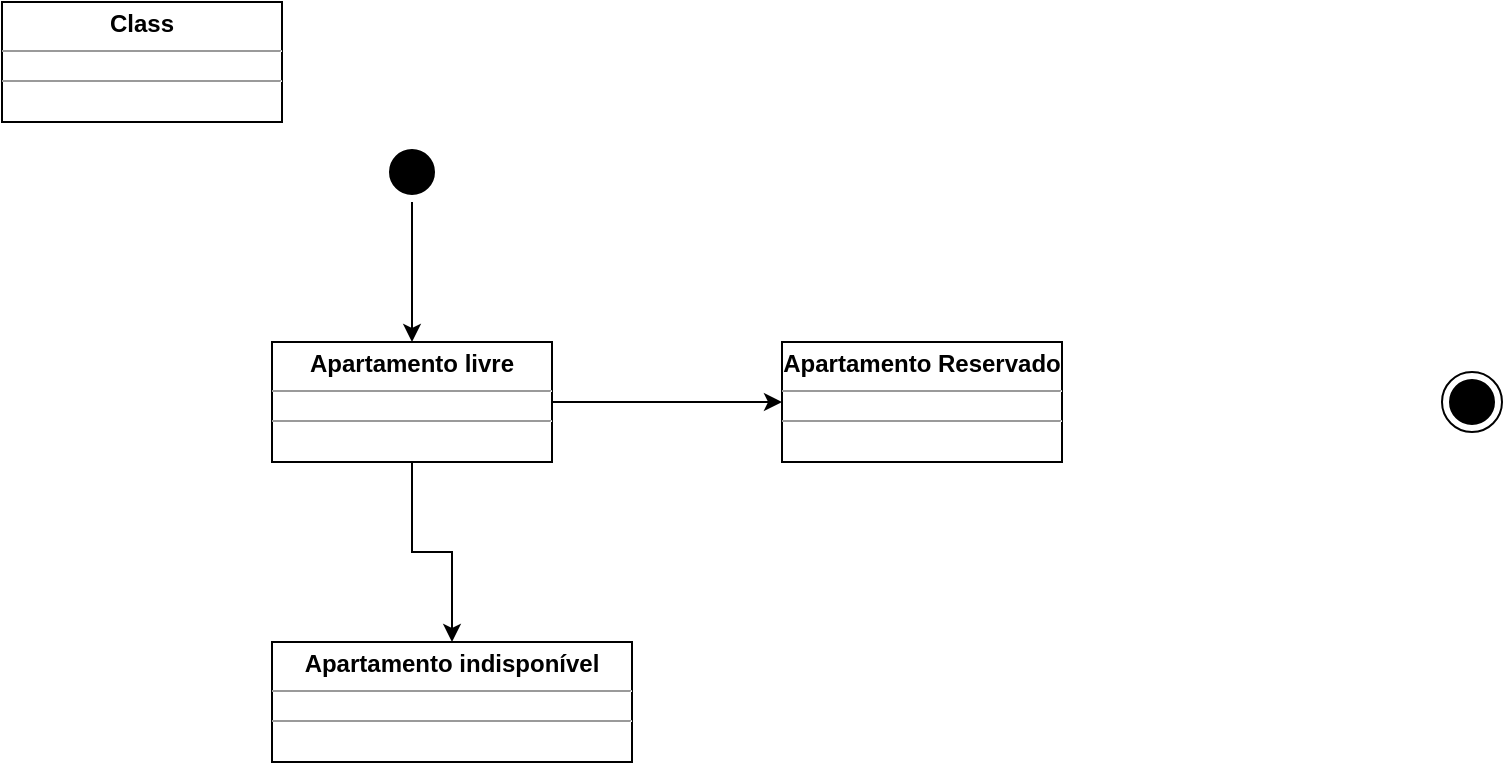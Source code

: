 <mxfile version="16.5.4" type="github">
  <diagram id="kfinT-BCKHiaZusBY4Pr" name="Page-1">
    <mxGraphModel dx="868" dy="496" grid="1" gridSize="10" guides="1" tooltips="1" connect="1" arrows="1" fold="1" page="1" pageScale="1" pageWidth="1169" pageHeight="827" math="0" shadow="0">
      <root>
        <mxCell id="0" />
        <mxCell id="1" parent="0" />
        <mxCell id="80QCjHkP1U3Y7Aqf0_-P-11" style="edgeStyle=orthogonalEdgeStyle;rounded=0;orthogonalLoop=1;jettySize=auto;html=1;exitX=0.5;exitY=1;exitDx=0;exitDy=0;strokeColor=#000000;" edge="1" parent="1" source="80QCjHkP1U3Y7Aqf0_-P-1" target="80QCjHkP1U3Y7Aqf0_-P-5">
          <mxGeometry relative="1" as="geometry" />
        </mxCell>
        <mxCell id="80QCjHkP1U3Y7Aqf0_-P-1" value="" style="ellipse;html=1;shape=startState;fillColor=#000000;strokeColor=#000000;" vertex="1" parent="1">
          <mxGeometry x="210" y="120" width="30" height="30" as="geometry" />
        </mxCell>
        <mxCell id="80QCjHkP1U3Y7Aqf0_-P-3" value="" style="ellipse;html=1;shape=endState;fillColor=#000000;strokeColor=#000000;" vertex="1" parent="1">
          <mxGeometry x="740" y="235" width="30" height="30" as="geometry" />
        </mxCell>
        <mxCell id="80QCjHkP1U3Y7Aqf0_-P-4" value="&lt;p style=&quot;margin:0px;margin-top:4px;text-align:center;&quot;&gt;&lt;b&gt;Class&lt;/b&gt;&lt;/p&gt;&lt;hr size=&quot;1&quot;/&gt;&lt;div style=&quot;height:2px;&quot;&gt;&lt;/div&gt;&lt;hr size=&quot;1&quot;/&gt;&lt;div style=&quot;height:2px;&quot;&gt;&lt;/div&gt;" style="verticalAlign=top;align=left;overflow=fill;fontSize=12;fontFamily=Helvetica;html=1;strokeColor=#000000;" vertex="1" parent="1">
          <mxGeometry x="20" y="50" width="140" height="60" as="geometry" />
        </mxCell>
        <mxCell id="80QCjHkP1U3Y7Aqf0_-P-12" style="edgeStyle=orthogonalEdgeStyle;rounded=0;orthogonalLoop=1;jettySize=auto;html=1;exitX=1;exitY=0.5;exitDx=0;exitDy=0;strokeColor=#000000;" edge="1" parent="1" source="80QCjHkP1U3Y7Aqf0_-P-5" target="80QCjHkP1U3Y7Aqf0_-P-10">
          <mxGeometry relative="1" as="geometry" />
        </mxCell>
        <mxCell id="80QCjHkP1U3Y7Aqf0_-P-14" style="edgeStyle=orthogonalEdgeStyle;rounded=0;orthogonalLoop=1;jettySize=auto;html=1;exitX=0.5;exitY=1;exitDx=0;exitDy=0;strokeColor=#000000;" edge="1" parent="1" source="80QCjHkP1U3Y7Aqf0_-P-5" target="80QCjHkP1U3Y7Aqf0_-P-13">
          <mxGeometry relative="1" as="geometry" />
        </mxCell>
        <mxCell id="80QCjHkP1U3Y7Aqf0_-P-5" value="&lt;p style=&quot;margin: 0px ; margin-top: 4px ; text-align: center&quot;&gt;&lt;b&gt;Apartamento livre&lt;/b&gt;&lt;/p&gt;&lt;hr size=&quot;1&quot;&gt;&lt;div style=&quot;height: 2px&quot;&gt;&lt;/div&gt;&lt;hr size=&quot;1&quot;&gt;&lt;div style=&quot;height: 2px&quot;&gt;&lt;/div&gt;" style="verticalAlign=top;align=left;overflow=fill;fontSize=12;fontFamily=Helvetica;html=1;strokeColor=#000000;" vertex="1" parent="1">
          <mxGeometry x="155" y="220" width="140" height="60" as="geometry" />
        </mxCell>
        <mxCell id="80QCjHkP1U3Y7Aqf0_-P-10" value="&lt;p style=&quot;margin: 0px ; margin-top: 4px ; text-align: center&quot;&gt;&lt;b&gt;Apartamento Reservado&lt;/b&gt;&lt;/p&gt;&lt;hr size=&quot;1&quot;&gt;&lt;div style=&quot;height: 2px&quot;&gt;&lt;/div&gt;&lt;hr size=&quot;1&quot;&gt;&lt;div style=&quot;height: 2px&quot;&gt;&lt;/div&gt;" style="verticalAlign=top;align=left;overflow=fill;fontSize=12;fontFamily=Helvetica;html=1;strokeColor=#000000;" vertex="1" parent="1">
          <mxGeometry x="410" y="220" width="140" height="60" as="geometry" />
        </mxCell>
        <mxCell id="80QCjHkP1U3Y7Aqf0_-P-13" value="&lt;p style=&quot;margin: 0px ; margin-top: 4px ; text-align: center&quot;&gt;&lt;b&gt;Apartamento indisponível&lt;/b&gt;&lt;/p&gt;&lt;hr size=&quot;1&quot;&gt;&lt;div style=&quot;height: 2px&quot;&gt;&lt;/div&gt;&lt;hr size=&quot;1&quot;&gt;&lt;div style=&quot;height: 2px&quot;&gt;&lt;/div&gt;" style="verticalAlign=top;align=left;overflow=fill;fontSize=12;fontFamily=Helvetica;html=1;strokeColor=#000000;" vertex="1" parent="1">
          <mxGeometry x="155" y="370" width="180" height="60" as="geometry" />
        </mxCell>
      </root>
    </mxGraphModel>
  </diagram>
</mxfile>
